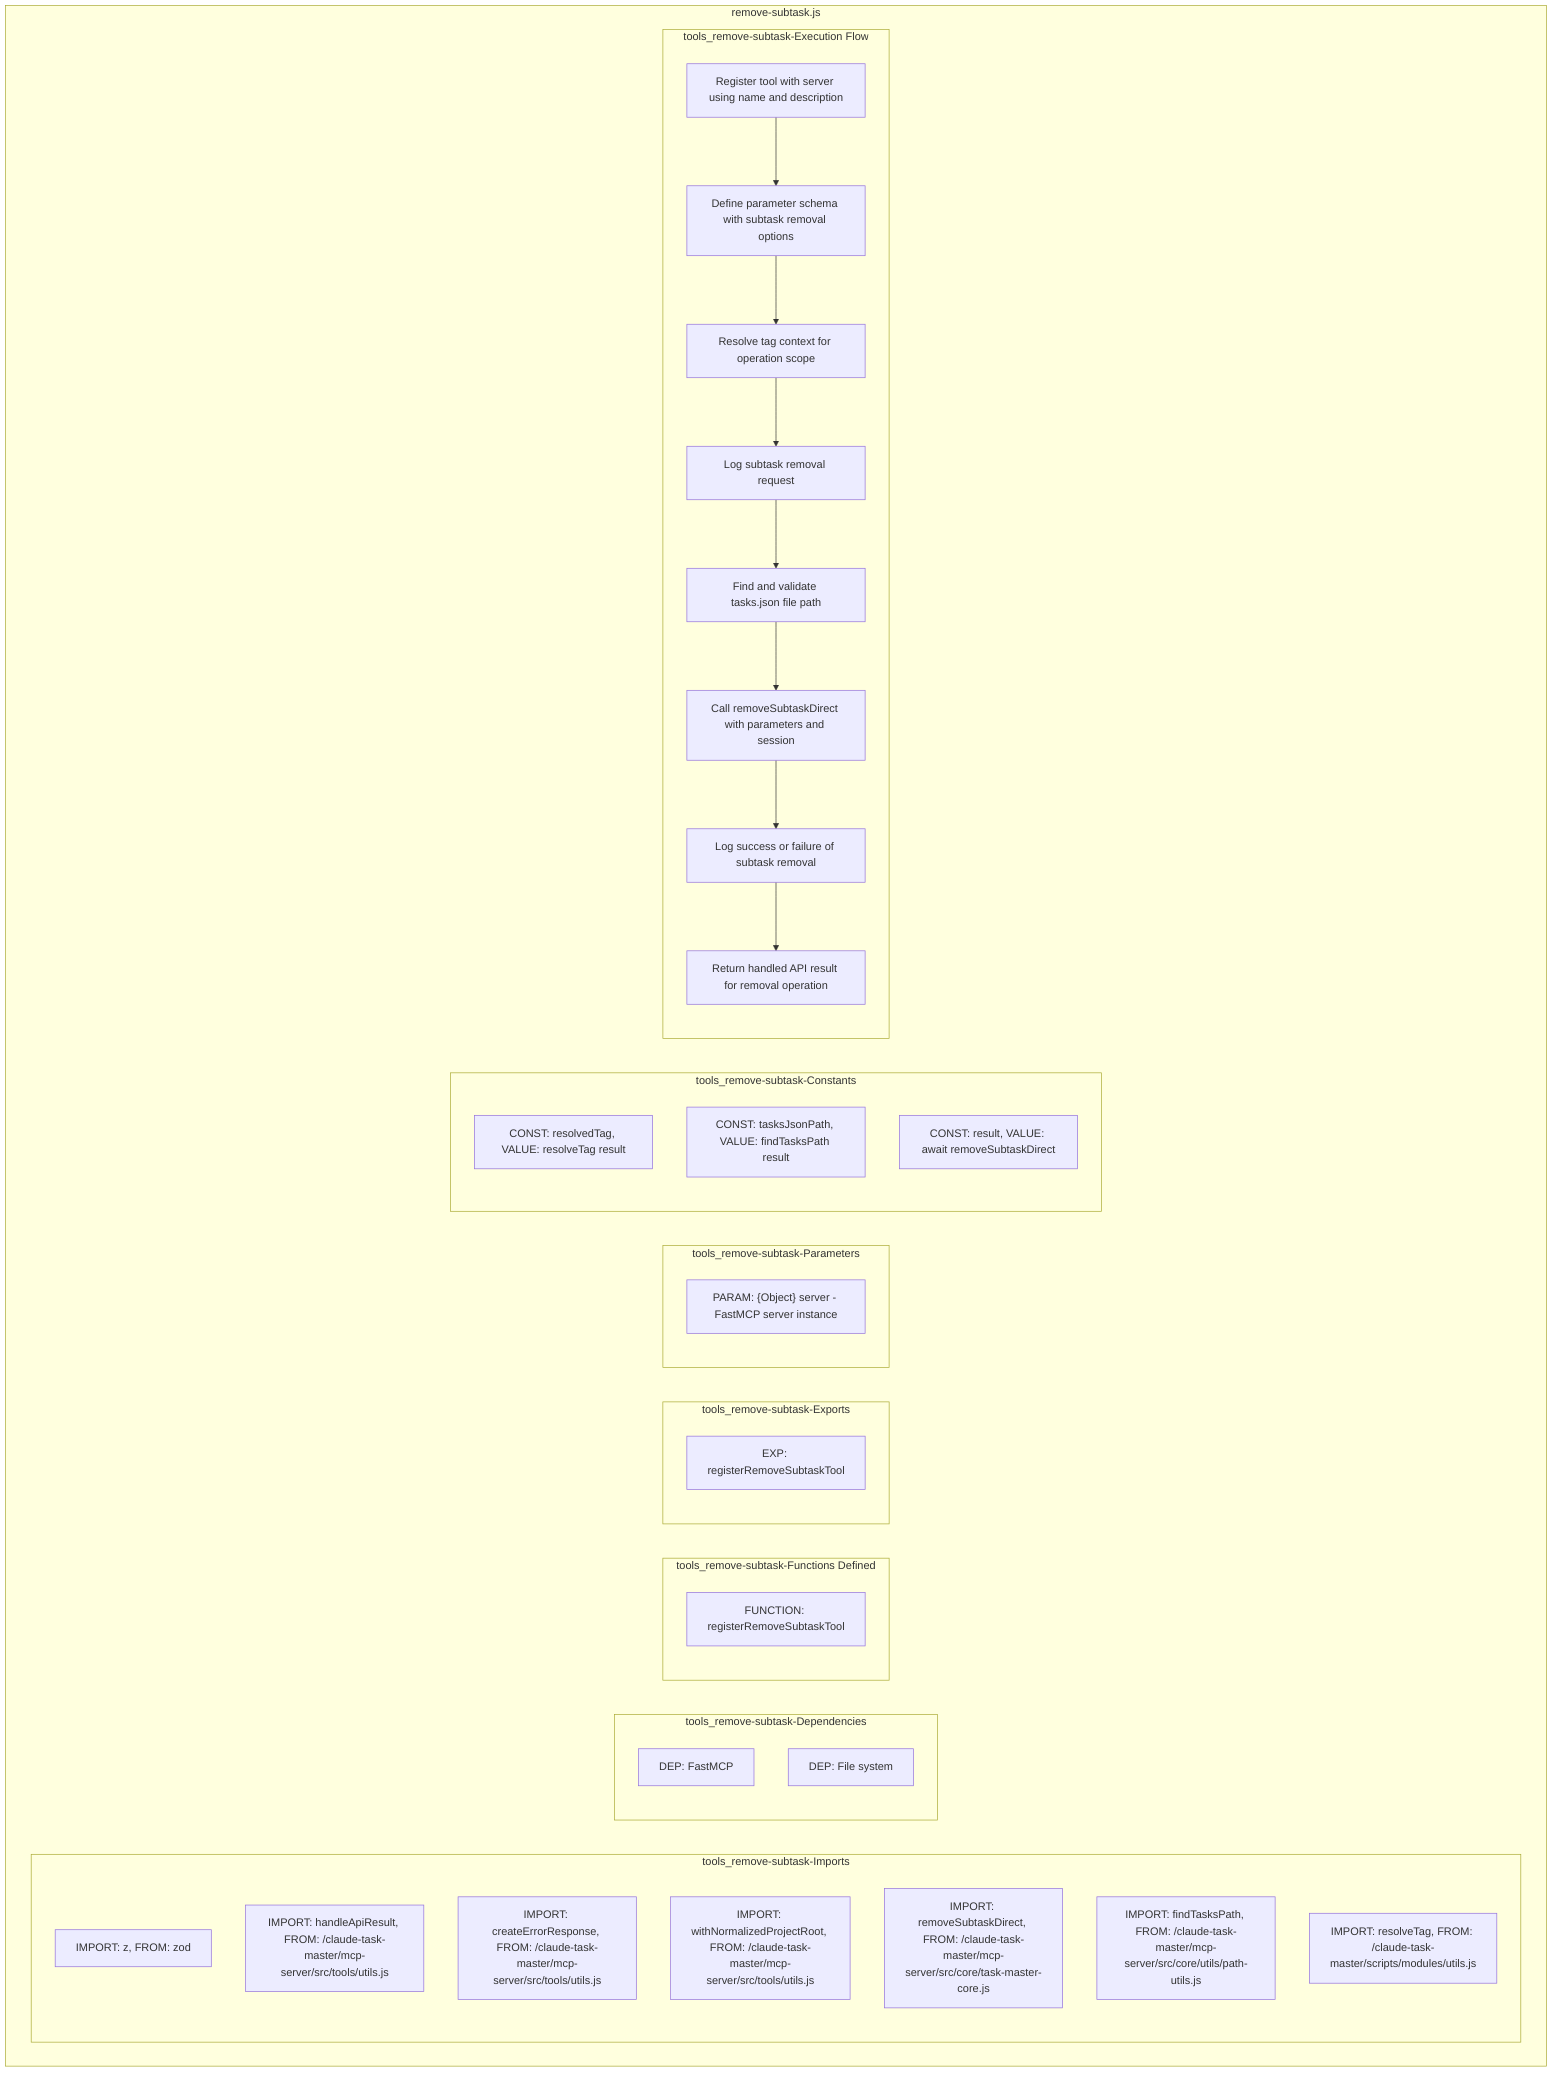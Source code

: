 flowchart TB
    subgraph tools_remove-subtask-Imports["tools_remove-subtask-Imports"]
        I1["IMPORT: z, FROM: zod"]
        I2["IMPORT: handleApiResult, FROM: /claude-task-master/mcp-server/src/tools/utils.js"]
        I3["IMPORT: createErrorResponse, FROM: /claude-task-master/mcp-server/src/tools/utils.js"]
        I4["IMPORT: withNormalizedProjectRoot, FROM: /claude-task-master/mcp-server/src/tools/utils.js"]
        I5["IMPORT: removeSubtaskDirect, FROM: /claude-task-master/mcp-server/src/core/task-master-core.js"]
        I6["IMPORT: findTasksPath, FROM: /claude-task-master/mcp-server/src/core/utils/path-utils.js"]
        I7["IMPORT: resolveTag, FROM: /claude-task-master/scripts/modules/utils.js"]
    end
    subgraph tools_remove-subtask-Dependencies["tools_remove-subtask-Dependencies"]
        D1["DEP: FastMCP"]
        D2["DEP: File system"]
    end
    subgraph tools_remove-subtask-FunctionsDefined["tools_remove-subtask-Functions Defined"]
        FU1["FUNCTION: registerRemoveSubtaskTool"]
    end
    subgraph tools_remove-subtask-Exports["tools_remove-subtask-Exports"]
        E1["EXP: registerRemoveSubtaskTool"]
    end
    subgraph tools_remove-subtask-Parameters["tools_remove-subtask-Parameters"]
        P1["PARAM: {Object} server - FastMCP server instance"]
    end
    subgraph tools_remove-subtask-Constants["tools_remove-subtask-Constants"]
        C1["CONST: resolvedTag, VALUE: resolveTag result"]
        C2["CONST: tasksJsonPath, VALUE: findTasksPath result"]
        C3["CONST: result, VALUE: await removeSubtaskDirect"]
    end
    subgraph tools_remove-subtask-ExecutionFlow["tools_remove-subtask-Execution Flow"]
        FL1["Register tool with server using name and description"]
        FL2["Define parameter schema with subtask removal options"]
        FL3["Resolve tag context for operation scope"]
        FL4["Log subtask removal request"]
        FL5["Find and validate tasks.json file path"]
        FL6["Call removeSubtaskDirect with parameters and session"]
        FL7["Log success or failure of subtask removal"]
        FL8["Return handled API result for removal operation"]
    end
    subgraph tools_remove-subtask["remove-subtask.js"]
        tools_remove-subtask-Imports
        tools_remove-subtask-Dependencies
        tools_remove-subtask-FunctionsDefined
        tools_remove-subtask-Exports
        tools_remove-subtask-Parameters
        tools_remove-subtask-Constants
        tools_remove-subtask-ExecutionFlow
    end
    FL1 --> FL2
    FL2 --> FL3
    FL3 --> FL4
    FL4 --> FL5
    FL5 --> FL6
    FL6 --> FL7
    FL7 --> FL8